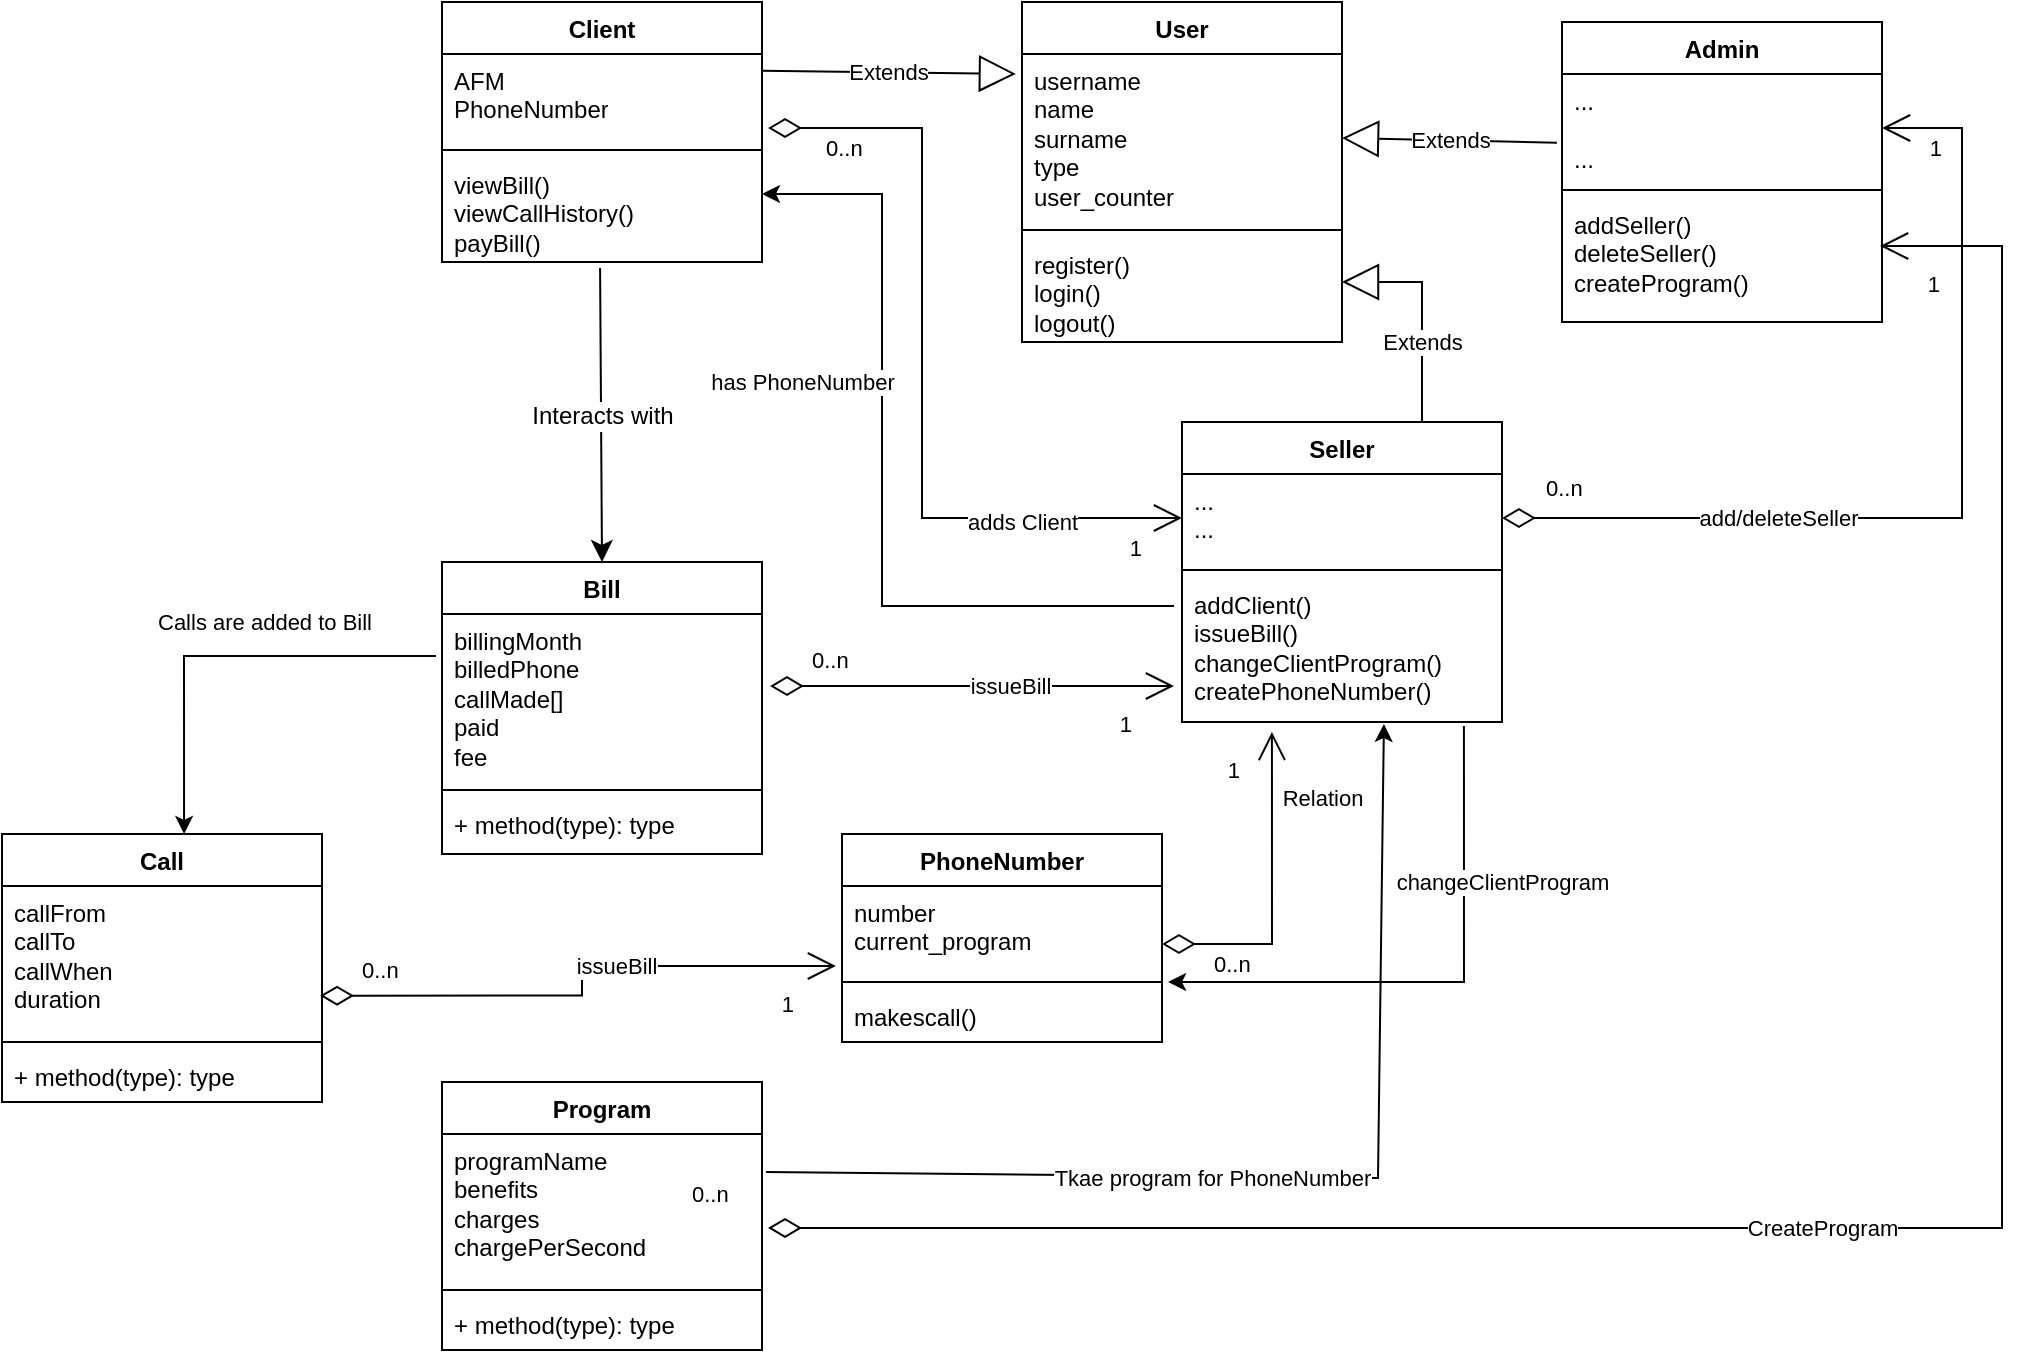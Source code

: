 <mxfile version="24.2.3" type="github">
  <diagram id="C5RBs43oDa-KdzZeNtuy" name="Page-1">
    <mxGraphModel dx="2261" dy="709" grid="1" gridSize="10" guides="1" tooltips="1" connect="1" arrows="1" fold="1" page="1" pageScale="1" pageWidth="827" pageHeight="1169" math="0" shadow="0">
      <root>
        <mxCell id="WIyWlLk6GJQsqaUBKTNV-0" />
        <mxCell id="WIyWlLk6GJQsqaUBKTNV-1" parent="WIyWlLk6GJQsqaUBKTNV-0" />
        <mxCell id="PQQsiV7FaaH9W0I3lToX-6" value="User" style="swimlane;fontStyle=1;align=center;verticalAlign=top;childLayout=stackLayout;horizontal=1;startSize=26;horizontalStack=0;resizeParent=1;resizeParentMax=0;resizeLast=0;collapsible=1;marginBottom=0;whiteSpace=wrap;html=1;" parent="WIyWlLk6GJQsqaUBKTNV-1" vertex="1">
          <mxGeometry x="320" y="40" width="160" height="170" as="geometry">
            <mxRectangle x="254" y="150" width="100" height="30" as="alternateBounds" />
          </mxGeometry>
        </mxCell>
        <mxCell id="PQQsiV7FaaH9W0I3lToX-7" value="username&lt;div&gt;name&lt;/div&gt;&lt;div&gt;surname&lt;/div&gt;&lt;div&gt;type&lt;/div&gt;&lt;div&gt;user_counter&lt;/div&gt;" style="text;strokeColor=none;fillColor=none;align=left;verticalAlign=top;spacingLeft=4;spacingRight=4;overflow=hidden;rotatable=0;points=[[0,0.5],[1,0.5]];portConstraint=eastwest;whiteSpace=wrap;html=1;" parent="PQQsiV7FaaH9W0I3lToX-6" vertex="1">
          <mxGeometry y="26" width="160" height="84" as="geometry" />
        </mxCell>
        <mxCell id="PQQsiV7FaaH9W0I3lToX-8" value="" style="line;strokeWidth=1;fillColor=none;align=left;verticalAlign=middle;spacingTop=-1;spacingLeft=3;spacingRight=3;rotatable=0;labelPosition=right;points=[];portConstraint=eastwest;strokeColor=inherit;" parent="PQQsiV7FaaH9W0I3lToX-6" vertex="1">
          <mxGeometry y="110" width="160" height="8" as="geometry" />
        </mxCell>
        <mxCell id="PQQsiV7FaaH9W0I3lToX-9" value="register()&lt;div&gt;login()&lt;/div&gt;&lt;div&gt;logout()&lt;/div&gt;" style="text;strokeColor=none;fillColor=none;align=left;verticalAlign=top;spacingLeft=4;spacingRight=4;overflow=hidden;rotatable=0;points=[[0,0.5],[1,0.5]];portConstraint=eastwest;whiteSpace=wrap;html=1;" parent="PQQsiV7FaaH9W0I3lToX-6" vertex="1">
          <mxGeometry y="118" width="160" height="52" as="geometry" />
        </mxCell>
        <mxCell id="PQQsiV7FaaH9W0I3lToX-16" value="Admin" style="swimlane;fontStyle=1;align=center;verticalAlign=top;childLayout=stackLayout;horizontal=1;startSize=26;horizontalStack=0;resizeParent=1;resizeParentMax=0;resizeLast=0;collapsible=1;marginBottom=0;whiteSpace=wrap;html=1;" parent="WIyWlLk6GJQsqaUBKTNV-1" vertex="1">
          <mxGeometry x="590" y="50" width="160" height="150" as="geometry" />
        </mxCell>
        <mxCell id="PQQsiV7FaaH9W0I3lToX-17" value="...&lt;div&gt;&lt;br&gt;&lt;/div&gt;&lt;div&gt;...&lt;/div&gt;" style="text;strokeColor=none;fillColor=none;align=left;verticalAlign=top;spacingLeft=4;spacingRight=4;overflow=hidden;rotatable=0;points=[[0,0.5],[1,0.5]];portConstraint=eastwest;whiteSpace=wrap;html=1;" parent="PQQsiV7FaaH9W0I3lToX-16" vertex="1">
          <mxGeometry y="26" width="160" height="54" as="geometry" />
        </mxCell>
        <mxCell id="PQQsiV7FaaH9W0I3lToX-18" value="" style="line;strokeWidth=1;fillColor=none;align=left;verticalAlign=middle;spacingTop=-1;spacingLeft=3;spacingRight=3;rotatable=0;labelPosition=right;points=[];portConstraint=eastwest;strokeColor=inherit;" parent="PQQsiV7FaaH9W0I3lToX-16" vertex="1">
          <mxGeometry y="80" width="160" height="8" as="geometry" />
        </mxCell>
        <mxCell id="PQQsiV7FaaH9W0I3lToX-19" value="addSeller()&lt;div&gt;deleteSeller()&lt;/div&gt;&lt;div&gt;createProgram()&lt;/div&gt;" style="text;strokeColor=none;fillColor=none;align=left;verticalAlign=top;spacingLeft=4;spacingRight=4;overflow=hidden;rotatable=0;points=[[0,0.5],[1,0.5]];portConstraint=eastwest;whiteSpace=wrap;html=1;" parent="PQQsiV7FaaH9W0I3lToX-16" vertex="1">
          <mxGeometry y="88" width="160" height="62" as="geometry" />
        </mxCell>
        <mxCell id="PQQsiV7FaaH9W0I3lToX-20" value="Client" style="swimlane;fontStyle=1;align=center;verticalAlign=top;childLayout=stackLayout;horizontal=1;startSize=26;horizontalStack=0;resizeParent=1;resizeParentMax=0;resizeLast=0;collapsible=1;marginBottom=0;whiteSpace=wrap;html=1;" parent="WIyWlLk6GJQsqaUBKTNV-1" vertex="1">
          <mxGeometry x="30" y="40" width="160" height="130" as="geometry" />
        </mxCell>
        <mxCell id="PQQsiV7FaaH9W0I3lToX-21" value="AFM&lt;div&gt;PhoneNumber&lt;/div&gt;&lt;div&gt;&lt;br&gt;&lt;/div&gt;" style="text;strokeColor=none;fillColor=none;align=left;verticalAlign=top;spacingLeft=4;spacingRight=4;overflow=hidden;rotatable=0;points=[[0,0.5],[1,0.5]];portConstraint=eastwest;whiteSpace=wrap;html=1;" parent="PQQsiV7FaaH9W0I3lToX-20" vertex="1">
          <mxGeometry y="26" width="160" height="44" as="geometry" />
        </mxCell>
        <mxCell id="PQQsiV7FaaH9W0I3lToX-22" value="" style="line;strokeWidth=1;fillColor=none;align=left;verticalAlign=middle;spacingTop=-1;spacingLeft=3;spacingRight=3;rotatable=0;labelPosition=right;points=[];portConstraint=eastwest;strokeColor=inherit;" parent="PQQsiV7FaaH9W0I3lToX-20" vertex="1">
          <mxGeometry y="70" width="160" height="8" as="geometry" />
        </mxCell>
        <mxCell id="PQQsiV7FaaH9W0I3lToX-23" value="viewBill()&lt;div&gt;viewCallHistory()&lt;/div&gt;&lt;div&gt;payBill()&lt;/div&gt;" style="text;strokeColor=none;fillColor=none;align=left;verticalAlign=top;spacingLeft=4;spacingRight=4;overflow=hidden;rotatable=0;points=[[0,0.5],[1,0.5]];portConstraint=eastwest;whiteSpace=wrap;html=1;" parent="PQQsiV7FaaH9W0I3lToX-20" vertex="1">
          <mxGeometry y="78" width="160" height="52" as="geometry" />
        </mxCell>
        <mxCell id="PQQsiV7FaaH9W0I3lToX-24" value="Seller" style="swimlane;fontStyle=1;align=center;verticalAlign=top;childLayout=stackLayout;horizontal=1;startSize=26;horizontalStack=0;resizeParent=1;resizeParentMax=0;resizeLast=0;collapsible=1;marginBottom=0;whiteSpace=wrap;html=1;" parent="WIyWlLk6GJQsqaUBKTNV-1" vertex="1">
          <mxGeometry x="400" y="250" width="160" height="150" as="geometry" />
        </mxCell>
        <mxCell id="PQQsiV7FaaH9W0I3lToX-25" value="...&lt;div&gt;...&lt;/div&gt;" style="text;strokeColor=none;fillColor=none;align=left;verticalAlign=top;spacingLeft=4;spacingRight=4;overflow=hidden;rotatable=0;points=[[0,0.5],[1,0.5]];portConstraint=eastwest;whiteSpace=wrap;html=1;" parent="PQQsiV7FaaH9W0I3lToX-24" vertex="1">
          <mxGeometry y="26" width="160" height="44" as="geometry" />
        </mxCell>
        <mxCell id="PQQsiV7FaaH9W0I3lToX-26" value="" style="line;strokeWidth=1;fillColor=none;align=left;verticalAlign=middle;spacingTop=-1;spacingLeft=3;spacingRight=3;rotatable=0;labelPosition=right;points=[];portConstraint=eastwest;strokeColor=inherit;" parent="PQQsiV7FaaH9W0I3lToX-24" vertex="1">
          <mxGeometry y="70" width="160" height="8" as="geometry" />
        </mxCell>
        <mxCell id="PQQsiV7FaaH9W0I3lToX-27" value="addClient()&lt;div&gt;issueBill()&lt;/div&gt;&lt;div&gt;changeClientProgram()&lt;br&gt;createPhoneNumber()&lt;/div&gt;&lt;div&gt;&lt;br&gt;&lt;/div&gt;" style="text;strokeColor=none;fillColor=none;align=left;verticalAlign=top;spacingLeft=4;spacingRight=4;overflow=hidden;rotatable=0;points=[[0,0.5],[1,0.5]];portConstraint=eastwest;whiteSpace=wrap;html=1;" parent="PQQsiV7FaaH9W0I3lToX-24" vertex="1">
          <mxGeometry y="78" width="160" height="72" as="geometry" />
        </mxCell>
        <mxCell id="PQQsiV7FaaH9W0I3lToX-28" value="Extends" style="endArrow=block;endSize=16;endFill=0;html=1;rounded=0;exitX=0.999;exitY=0.19;exitDx=0;exitDy=0;exitPerimeter=0;entryX=-0.019;entryY=0.119;entryDx=0;entryDy=0;entryPerimeter=0;" parent="WIyWlLk6GJQsqaUBKTNV-1" source="PQQsiV7FaaH9W0I3lToX-21" target="PQQsiV7FaaH9W0I3lToX-7" edge="1">
          <mxGeometry width="160" relative="1" as="geometry">
            <mxPoint x="194" y="100" as="sourcePoint" />
            <mxPoint x="320" y="74" as="targetPoint" />
            <Array as="points" />
          </mxGeometry>
        </mxCell>
        <mxCell id="PQQsiV7FaaH9W0I3lToX-29" value="Extends" style="endArrow=block;endSize=16;endFill=0;html=1;rounded=0;exitX=0.75;exitY=0;exitDx=0;exitDy=0;" parent="WIyWlLk6GJQsqaUBKTNV-1" source="PQQsiV7FaaH9W0I3lToX-24" edge="1">
          <mxGeometry x="-0.273" width="160" relative="1" as="geometry">
            <mxPoint x="470" y="524.24" as="sourcePoint" />
            <mxPoint x="480" y="180" as="targetPoint" />
            <Array as="points">
              <mxPoint x="520" y="180" />
            </Array>
            <mxPoint as="offset" />
          </mxGeometry>
        </mxCell>
        <mxCell id="PQQsiV7FaaH9W0I3lToX-30" value="Extends" style="endArrow=block;endSize=16;endFill=0;html=1;rounded=0;entryX=1;entryY=0.5;entryDx=0;entryDy=0;exitX=-0.016;exitY=0.636;exitDx=0;exitDy=0;exitPerimeter=0;" parent="WIyWlLk6GJQsqaUBKTNV-1" source="PQQsiV7FaaH9W0I3lToX-17" target="PQQsiV7FaaH9W0I3lToX-7" edge="1">
          <mxGeometry width="160" relative="1" as="geometry">
            <mxPoint x="590" y="108" as="sourcePoint" />
            <mxPoint x="634" y="310" as="targetPoint" />
          </mxGeometry>
        </mxCell>
        <mxCell id="PQQsiV7FaaH9W0I3lToX-31" value="PhoneNumber" style="swimlane;fontStyle=1;align=center;verticalAlign=top;childLayout=stackLayout;horizontal=1;startSize=26;horizontalStack=0;resizeParent=1;resizeParentMax=0;resizeLast=0;collapsible=1;marginBottom=0;whiteSpace=wrap;html=1;" parent="WIyWlLk6GJQsqaUBKTNV-1" vertex="1">
          <mxGeometry x="230" y="456" width="160" height="104" as="geometry" />
        </mxCell>
        <mxCell id="PQQsiV7FaaH9W0I3lToX-32" value="&lt;div&gt;number&lt;/div&gt;&lt;div&gt;current_program&lt;/div&gt;" style="text;strokeColor=none;fillColor=none;align=left;verticalAlign=top;spacingLeft=4;spacingRight=4;overflow=hidden;rotatable=0;points=[[0,0.5],[1,0.5]];portConstraint=eastwest;whiteSpace=wrap;html=1;" parent="PQQsiV7FaaH9W0I3lToX-31" vertex="1">
          <mxGeometry y="26" width="160" height="44" as="geometry" />
        </mxCell>
        <mxCell id="PQQsiV7FaaH9W0I3lToX-33" value="" style="line;strokeWidth=1;fillColor=none;align=left;verticalAlign=middle;spacingTop=-1;spacingLeft=3;spacingRight=3;rotatable=0;labelPosition=right;points=[];portConstraint=eastwest;strokeColor=inherit;" parent="PQQsiV7FaaH9W0I3lToX-31" vertex="1">
          <mxGeometry y="70" width="160" height="8" as="geometry" />
        </mxCell>
        <mxCell id="PQQsiV7FaaH9W0I3lToX-34" value="makescall()" style="text;strokeColor=none;fillColor=none;align=left;verticalAlign=top;spacingLeft=4;spacingRight=4;overflow=hidden;rotatable=0;points=[[0,0.5],[1,0.5]];portConstraint=eastwest;whiteSpace=wrap;html=1;" parent="PQQsiV7FaaH9W0I3lToX-31" vertex="1">
          <mxGeometry y="78" width="160" height="26" as="geometry" />
        </mxCell>
        <mxCell id="PQQsiV7FaaH9W0I3lToX-35" value="Program" style="swimlane;fontStyle=1;align=center;verticalAlign=top;childLayout=stackLayout;horizontal=1;startSize=26;horizontalStack=0;resizeParent=1;resizeParentMax=0;resizeLast=0;collapsible=1;marginBottom=0;whiteSpace=wrap;html=1;" parent="WIyWlLk6GJQsqaUBKTNV-1" vertex="1">
          <mxGeometry x="30" y="580" width="160" height="134" as="geometry" />
        </mxCell>
        <mxCell id="PQQsiV7FaaH9W0I3lToX-36" value="programName&lt;div&gt;benefits&lt;/div&gt;&lt;div&gt;charges&lt;/div&gt;&lt;div&gt;chargePerSecond&lt;/div&gt;" style="text;strokeColor=none;fillColor=none;align=left;verticalAlign=top;spacingLeft=4;spacingRight=4;overflow=hidden;rotatable=0;points=[[0,0.5],[1,0.5]];portConstraint=eastwest;whiteSpace=wrap;html=1;" parent="PQQsiV7FaaH9W0I3lToX-35" vertex="1">
          <mxGeometry y="26" width="160" height="74" as="geometry" />
        </mxCell>
        <mxCell id="PQQsiV7FaaH9W0I3lToX-37" value="" style="line;strokeWidth=1;fillColor=none;align=left;verticalAlign=middle;spacingTop=-1;spacingLeft=3;spacingRight=3;rotatable=0;labelPosition=right;points=[];portConstraint=eastwest;strokeColor=inherit;" parent="PQQsiV7FaaH9W0I3lToX-35" vertex="1">
          <mxGeometry y="100" width="160" height="8" as="geometry" />
        </mxCell>
        <mxCell id="PQQsiV7FaaH9W0I3lToX-38" value="+ method(type): type" style="text;strokeColor=none;fillColor=none;align=left;verticalAlign=top;spacingLeft=4;spacingRight=4;overflow=hidden;rotatable=0;points=[[0,0.5],[1,0.5]];portConstraint=eastwest;whiteSpace=wrap;html=1;" parent="PQQsiV7FaaH9W0I3lToX-35" vertex="1">
          <mxGeometry y="108" width="160" height="26" as="geometry" />
        </mxCell>
        <mxCell id="PQQsiV7FaaH9W0I3lToX-39" value="Call" style="swimlane;fontStyle=1;align=center;verticalAlign=top;childLayout=stackLayout;horizontal=1;startSize=26;horizontalStack=0;resizeParent=1;resizeParentMax=0;resizeLast=0;collapsible=1;marginBottom=0;whiteSpace=wrap;html=1;" parent="WIyWlLk6GJQsqaUBKTNV-1" vertex="1">
          <mxGeometry x="-190" y="456" width="160" height="134" as="geometry" />
        </mxCell>
        <mxCell id="PQQsiV7FaaH9W0I3lToX-40" value="callFrom&lt;div&gt;callTo&lt;/div&gt;&lt;div&gt;callWhen&lt;/div&gt;&lt;div&gt;duration&lt;/div&gt;" style="text;strokeColor=none;fillColor=none;align=left;verticalAlign=top;spacingLeft=4;spacingRight=4;overflow=hidden;rotatable=0;points=[[0,0.5],[1,0.5]];portConstraint=eastwest;whiteSpace=wrap;html=1;" parent="PQQsiV7FaaH9W0I3lToX-39" vertex="1">
          <mxGeometry y="26" width="160" height="74" as="geometry" />
        </mxCell>
        <mxCell id="PQQsiV7FaaH9W0I3lToX-41" value="" style="line;strokeWidth=1;fillColor=none;align=left;verticalAlign=middle;spacingTop=-1;spacingLeft=3;spacingRight=3;rotatable=0;labelPosition=right;points=[];portConstraint=eastwest;strokeColor=inherit;" parent="PQQsiV7FaaH9W0I3lToX-39" vertex="1">
          <mxGeometry y="100" width="160" height="8" as="geometry" />
        </mxCell>
        <mxCell id="PQQsiV7FaaH9W0I3lToX-42" value="+ method(type): type" style="text;strokeColor=none;fillColor=none;align=left;verticalAlign=top;spacingLeft=4;spacingRight=4;overflow=hidden;rotatable=0;points=[[0,0.5],[1,0.5]];portConstraint=eastwest;whiteSpace=wrap;html=1;" parent="PQQsiV7FaaH9W0I3lToX-39" vertex="1">
          <mxGeometry y="108" width="160" height="26" as="geometry" />
        </mxCell>
        <mxCell id="PQQsiV7FaaH9W0I3lToX-43" value="Bill" style="swimlane;fontStyle=1;align=center;verticalAlign=top;childLayout=stackLayout;horizontal=1;startSize=26;horizontalStack=0;resizeParent=1;resizeParentMax=0;resizeLast=0;collapsible=1;marginBottom=0;whiteSpace=wrap;html=1;" parent="WIyWlLk6GJQsqaUBKTNV-1" vertex="1">
          <mxGeometry x="30" y="320" width="160" height="146" as="geometry" />
        </mxCell>
        <mxCell id="PQQsiV7FaaH9W0I3lToX-44" value="billingMonth&lt;div&gt;billedPhone&lt;/div&gt;&lt;div&gt;callMade[]&lt;/div&gt;&lt;div&gt;paid&lt;/div&gt;&lt;div&gt;fee&lt;/div&gt;" style="text;strokeColor=none;fillColor=none;align=left;verticalAlign=top;spacingLeft=4;spacingRight=4;overflow=hidden;rotatable=0;points=[[0,0.5],[1,0.5]];portConstraint=eastwest;whiteSpace=wrap;html=1;" parent="PQQsiV7FaaH9W0I3lToX-43" vertex="1">
          <mxGeometry y="26" width="160" height="84" as="geometry" />
        </mxCell>
        <mxCell id="PQQsiV7FaaH9W0I3lToX-45" value="" style="line;strokeWidth=1;fillColor=none;align=left;verticalAlign=middle;spacingTop=-1;spacingLeft=3;spacingRight=3;rotatable=0;labelPosition=right;points=[];portConstraint=eastwest;strokeColor=inherit;" parent="PQQsiV7FaaH9W0I3lToX-43" vertex="1">
          <mxGeometry y="110" width="160" height="8" as="geometry" />
        </mxCell>
        <mxCell id="PQQsiV7FaaH9W0I3lToX-46" value="+ method(type): type" style="text;strokeColor=none;fillColor=none;align=left;verticalAlign=top;spacingLeft=4;spacingRight=4;overflow=hidden;rotatable=0;points=[[0,0.5],[1,0.5]];portConstraint=eastwest;whiteSpace=wrap;html=1;" parent="PQQsiV7FaaH9W0I3lToX-43" vertex="1">
          <mxGeometry y="118" width="160" height="28" as="geometry" />
        </mxCell>
        <mxCell id="S9b0oIYNmGxssWFGSMph-13" value="add/deleteSeller" style="endArrow=open;html=1;endSize=12;startArrow=diamondThin;startSize=14;startFill=0;edgeStyle=orthogonalEdgeStyle;rounded=0;exitX=1;exitY=0.5;exitDx=0;exitDy=0;entryX=1;entryY=0.5;entryDx=0;entryDy=0;" parent="WIyWlLk6GJQsqaUBKTNV-1" source="PQQsiV7FaaH9W0I3lToX-25" target="PQQsiV7FaaH9W0I3lToX-17" edge="1">
          <mxGeometry x="-0.406" relative="1" as="geometry">
            <mxPoint x="750" y="410" as="sourcePoint" />
            <mxPoint x="910" y="410" as="targetPoint" />
            <Array as="points">
              <mxPoint x="790" y="298" />
              <mxPoint x="790" y="103" />
            </Array>
            <mxPoint as="offset" />
          </mxGeometry>
        </mxCell>
        <mxCell id="S9b0oIYNmGxssWFGSMph-14" value="0..n" style="edgeLabel;resizable=0;html=1;align=left;verticalAlign=top;" parent="S9b0oIYNmGxssWFGSMph-13" connectable="0" vertex="1">
          <mxGeometry x="-1" relative="1" as="geometry">
            <mxPoint x="20" y="-28" as="offset" />
          </mxGeometry>
        </mxCell>
        <mxCell id="S9b0oIYNmGxssWFGSMph-15" value="1" style="edgeLabel;resizable=0;html=1;align=right;verticalAlign=top;" parent="S9b0oIYNmGxssWFGSMph-13" connectable="0" vertex="1">
          <mxGeometry x="1" relative="1" as="geometry">
            <mxPoint x="30" y="-3" as="offset" />
          </mxGeometry>
        </mxCell>
        <mxCell id="S9b0oIYNmGxssWFGSMph-16" value="adds Client" style="endArrow=open;html=1;endSize=12;startArrow=diamondThin;startSize=14;startFill=0;edgeStyle=orthogonalEdgeStyle;rounded=0;entryX=0;entryY=0.5;entryDx=0;entryDy=0;exitX=1.019;exitY=0.841;exitDx=0;exitDy=0;exitPerimeter=0;" parent="WIyWlLk6GJQsqaUBKTNV-1" source="PQQsiV7FaaH9W0I3lToX-21" target="PQQsiV7FaaH9W0I3lToX-25" edge="1">
          <mxGeometry x="0.602" y="-2" relative="1" as="geometry">
            <mxPoint x="290" y="150" as="sourcePoint" />
            <mxPoint x="350" y="110" as="targetPoint" />
            <Array as="points">
              <mxPoint x="270" y="103" />
              <mxPoint x="270" y="298" />
            </Array>
            <mxPoint as="offset" />
          </mxGeometry>
        </mxCell>
        <mxCell id="S9b0oIYNmGxssWFGSMph-17" value="0..n" style="edgeLabel;resizable=0;html=1;align=left;verticalAlign=top;" parent="S9b0oIYNmGxssWFGSMph-16" connectable="0" vertex="1">
          <mxGeometry x="-1" relative="1" as="geometry">
            <mxPoint x="27" y="-3" as="offset" />
          </mxGeometry>
        </mxCell>
        <mxCell id="S9b0oIYNmGxssWFGSMph-18" value="1" style="edgeLabel;resizable=0;html=1;align=right;verticalAlign=top;" parent="S9b0oIYNmGxssWFGSMph-16" connectable="0" vertex="1">
          <mxGeometry x="1" relative="1" as="geometry">
            <mxPoint x="-20" y="2" as="offset" />
          </mxGeometry>
        </mxCell>
        <mxCell id="S9b0oIYNmGxssWFGSMph-22" value="Relation" style="endArrow=open;html=1;endSize=12;startArrow=diamondThin;startSize=14;startFill=0;edgeStyle=orthogonalEdgeStyle;rounded=0;exitX=1;exitY=0.659;exitDx=0;exitDy=0;entryX=0.281;entryY=1.069;entryDx=0;entryDy=0;exitPerimeter=0;entryPerimeter=0;" parent="WIyWlLk6GJQsqaUBKTNV-1" source="PQQsiV7FaaH9W0I3lToX-32" target="PQQsiV7FaaH9W0I3lToX-27" edge="1">
          <mxGeometry x="0.587" y="-25" relative="1" as="geometry">
            <mxPoint x="320" y="360" as="sourcePoint" />
            <mxPoint x="530" y="310" as="targetPoint" />
            <Array as="points">
              <mxPoint x="445" y="511" />
            </Array>
            <mxPoint as="offset" />
          </mxGeometry>
        </mxCell>
        <mxCell id="S9b0oIYNmGxssWFGSMph-23" value="0..n" style="edgeLabel;resizable=0;html=1;align=left;verticalAlign=top;" parent="S9b0oIYNmGxssWFGSMph-22" connectable="0" vertex="1">
          <mxGeometry x="-1" relative="1" as="geometry">
            <mxPoint x="24" y="-3" as="offset" />
          </mxGeometry>
        </mxCell>
        <mxCell id="S9b0oIYNmGxssWFGSMph-24" value="1" style="edgeLabel;resizable=0;html=1;align=right;verticalAlign=top;" parent="S9b0oIYNmGxssWFGSMph-22" connectable="0" vertex="1">
          <mxGeometry x="1" relative="1" as="geometry">
            <mxPoint x="-15" y="6" as="offset" />
          </mxGeometry>
        </mxCell>
        <mxCell id="FqNcEAtLq2740I8LnWUh-6" value="issueBill" style="endArrow=open;html=1;endSize=12;startArrow=diamondThin;startSize=14;startFill=0;edgeStyle=orthogonalEdgeStyle;rounded=0;exitX=1.025;exitY=0.429;exitDx=0;exitDy=0;exitPerimeter=0;entryX=-0.025;entryY=0.75;entryDx=0;entryDy=0;entryPerimeter=0;" parent="WIyWlLk6GJQsqaUBKTNV-1" source="PQQsiV7FaaH9W0I3lToX-44" target="PQQsiV7FaaH9W0I3lToX-27" edge="1">
          <mxGeometry x="0.193" relative="1" as="geometry">
            <mxPoint x="230" y="400" as="sourcePoint" />
            <mxPoint x="360" y="430" as="targetPoint" />
            <Array as="points" />
            <mxPoint as="offset" />
          </mxGeometry>
        </mxCell>
        <mxCell id="FqNcEAtLq2740I8LnWUh-7" value="0..n" style="edgeLabel;resizable=0;html=1;align=left;verticalAlign=top;" parent="FqNcEAtLq2740I8LnWUh-6" connectable="0" vertex="1">
          <mxGeometry x="-1" relative="1" as="geometry">
            <mxPoint x="19" y="-26" as="offset" />
          </mxGeometry>
        </mxCell>
        <mxCell id="FqNcEAtLq2740I8LnWUh-8" value="1" style="edgeLabel;resizable=0;html=1;align=right;verticalAlign=top;" parent="FqNcEAtLq2740I8LnWUh-6" connectable="0" vertex="1">
          <mxGeometry x="1" relative="1" as="geometry">
            <mxPoint x="-20" y="6" as="offset" />
          </mxGeometry>
        </mxCell>
        <mxCell id="FqNcEAtLq2740I8LnWUh-9" value="CreateProgram" style="endArrow=open;html=1;endSize=12;startArrow=diamondThin;startSize=14;startFill=0;edgeStyle=orthogonalEdgeStyle;rounded=0;entryX=0.994;entryY=0.387;entryDx=0;entryDy=0;entryPerimeter=0;exitX=1.019;exitY=0.635;exitDx=0;exitDy=0;exitPerimeter=0;" parent="WIyWlLk6GJQsqaUBKTNV-1" source="PQQsiV7FaaH9W0I3lToX-36" target="PQQsiV7FaaH9W0I3lToX-19" edge="1">
          <mxGeometry x="-0.098" relative="1" as="geometry">
            <mxPoint x="230" y="660" as="sourcePoint" />
            <mxPoint x="690" y="250" as="targetPoint" />
            <Array as="points">
              <mxPoint x="810" y="653" />
              <mxPoint x="810" y="162" />
            </Array>
            <mxPoint as="offset" />
          </mxGeometry>
        </mxCell>
        <mxCell id="FqNcEAtLq2740I8LnWUh-10" value="0..n" style="edgeLabel;resizable=0;html=1;align=left;verticalAlign=top;" parent="FqNcEAtLq2740I8LnWUh-9" connectable="0" vertex="1">
          <mxGeometry x="-1" relative="1" as="geometry">
            <mxPoint x="-40" y="-30" as="offset" />
          </mxGeometry>
        </mxCell>
        <mxCell id="FqNcEAtLq2740I8LnWUh-11" value="1" style="edgeLabel;resizable=0;html=1;align=right;verticalAlign=top;" parent="FqNcEAtLq2740I8LnWUh-9" connectable="0" vertex="1">
          <mxGeometry x="1" relative="1" as="geometry">
            <mxPoint x="31" y="6" as="offset" />
          </mxGeometry>
        </mxCell>
        <mxCell id="FqNcEAtLq2740I8LnWUh-26" value="" style="endArrow=classic;html=1;rounded=0;fontSize=12;startSize=8;endSize=8;curved=1;exitX=0.494;exitY=1.058;exitDx=0;exitDy=0;exitPerimeter=0;entryX=0.5;entryY=0;entryDx=0;entryDy=0;" parent="WIyWlLk6GJQsqaUBKTNV-1" source="PQQsiV7FaaH9W0I3lToX-23" target="PQQsiV7FaaH9W0I3lToX-43" edge="1">
          <mxGeometry relative="1" as="geometry">
            <mxPoint x="80" y="240" as="sourcePoint" />
            <mxPoint x="180" y="240" as="targetPoint" />
          </mxGeometry>
        </mxCell>
        <mxCell id="FqNcEAtLq2740I8LnWUh-27" value="Interacts with" style="edgeLabel;resizable=0;html=1;fontSize=12;;align=center;verticalAlign=middle;" parent="FqNcEAtLq2740I8LnWUh-26" connectable="0" vertex="1">
          <mxGeometry relative="1" as="geometry" />
        </mxCell>
        <mxCell id="ZRw_U6qxjAQ-fMK9GYlp-0" value="issueBill" style="endArrow=open;html=1;endSize=12;startArrow=diamondThin;startSize=14;startFill=0;edgeStyle=orthogonalEdgeStyle;rounded=0;exitX=0.994;exitY=0.741;exitDx=0;exitDy=0;exitPerimeter=0;entryX=-0.019;entryY=0.909;entryDx=0;entryDy=0;entryPerimeter=0;" parent="WIyWlLk6GJQsqaUBKTNV-1" source="PQQsiV7FaaH9W0I3lToX-40" target="PQQsiV7FaaH9W0I3lToX-32" edge="1">
          <mxGeometry x="0.193" relative="1" as="geometry">
            <mxPoint x="-12" y="520" as="sourcePoint" />
            <mxPoint x="160" y="510" as="targetPoint" />
            <Array as="points" />
            <mxPoint as="offset" />
          </mxGeometry>
        </mxCell>
        <mxCell id="ZRw_U6qxjAQ-fMK9GYlp-1" value="0..n" style="edgeLabel;resizable=0;html=1;align=left;verticalAlign=top;" parent="ZRw_U6qxjAQ-fMK9GYlp-0" connectable="0" vertex="1">
          <mxGeometry x="-1" relative="1" as="geometry">
            <mxPoint x="19" y="-26" as="offset" />
          </mxGeometry>
        </mxCell>
        <mxCell id="ZRw_U6qxjAQ-fMK9GYlp-2" value="1" style="edgeLabel;resizable=0;html=1;align=right;verticalAlign=top;" parent="ZRw_U6qxjAQ-fMK9GYlp-0" connectable="0" vertex="1">
          <mxGeometry x="1" relative="1" as="geometry">
            <mxPoint x="-20" y="6" as="offset" />
          </mxGeometry>
        </mxCell>
        <mxCell id="ZRw_U6qxjAQ-fMK9GYlp-3" value="" style="endArrow=classic;html=1;rounded=0;entryX=0.569;entryY=0;entryDx=0;entryDy=0;entryPerimeter=0;exitX=-0.019;exitY=0.25;exitDx=0;exitDy=0;exitPerimeter=0;" parent="WIyWlLk6GJQsqaUBKTNV-1" source="PQQsiV7FaaH9W0I3lToX-44" target="PQQsiV7FaaH9W0I3lToX-39" edge="1">
          <mxGeometry relative="1" as="geometry">
            <mxPoint x="-160" y="320" as="sourcePoint" />
            <mxPoint x="-60" y="320" as="targetPoint" />
            <Array as="points">
              <mxPoint x="-99" y="367" />
            </Array>
          </mxGeometry>
        </mxCell>
        <mxCell id="ZRw_U6qxjAQ-fMK9GYlp-4" value="Calls are added to Bill" style="edgeLabel;resizable=0;html=1;;align=center;verticalAlign=middle;" parent="ZRw_U6qxjAQ-fMK9GYlp-3" connectable="0" vertex="1">
          <mxGeometry relative="1" as="geometry">
            <mxPoint x="21" y="-17" as="offset" />
          </mxGeometry>
        </mxCell>
        <mxCell id="7mp21v4PdJmZDxbPtNOf-0" value="" style="endArrow=classic;html=1;rounded=0;exitX=0.881;exitY=1.028;exitDx=0;exitDy=0;exitPerimeter=0;entryX=1.019;entryY=-0.154;entryDx=0;entryDy=0;entryPerimeter=0;" edge="1" parent="WIyWlLk6GJQsqaUBKTNV-1" source="PQQsiV7FaaH9W0I3lToX-27" target="PQQsiV7FaaH9W0I3lToX-34">
          <mxGeometry relative="1" as="geometry">
            <mxPoint x="480" y="530" as="sourcePoint" />
            <mxPoint x="580" y="530" as="targetPoint" />
            <Array as="points">
              <mxPoint x="541" y="530" />
            </Array>
          </mxGeometry>
        </mxCell>
        <mxCell id="7mp21v4PdJmZDxbPtNOf-1" value="changeClientProgram" style="edgeLabel;resizable=0;html=1;;align=center;verticalAlign=middle;" connectable="0" vertex="1" parent="7mp21v4PdJmZDxbPtNOf-0">
          <mxGeometry relative="1" as="geometry">
            <mxPoint x="29" y="-50" as="offset" />
          </mxGeometry>
        </mxCell>
        <mxCell id="7mp21v4PdJmZDxbPtNOf-2" value="" style="endArrow=classic;html=1;rounded=0;exitX=1.013;exitY=0.257;exitDx=0;exitDy=0;exitPerimeter=0;entryX=0.631;entryY=1.014;entryDx=0;entryDy=0;entryPerimeter=0;" edge="1" parent="WIyWlLk6GJQsqaUBKTNV-1" source="PQQsiV7FaaH9W0I3lToX-36" target="PQQsiV7FaaH9W0I3lToX-27">
          <mxGeometry relative="1" as="geometry">
            <mxPoint x="498" y="500" as="sourcePoint" />
            <mxPoint x="350" y="628" as="targetPoint" />
            <Array as="points">
              <mxPoint x="498" y="628" />
            </Array>
          </mxGeometry>
        </mxCell>
        <mxCell id="7mp21v4PdJmZDxbPtNOf-3" value="Tkae program for PhoneNumber" style="edgeLabel;resizable=0;html=1;;align=center;verticalAlign=middle;" connectable="0" vertex="1" parent="7mp21v4PdJmZDxbPtNOf-2">
          <mxGeometry relative="1" as="geometry">
            <mxPoint x="-44" as="offset" />
          </mxGeometry>
        </mxCell>
        <mxCell id="7mp21v4PdJmZDxbPtNOf-4" value="" style="endArrow=classic;html=1;rounded=0;exitX=-0.025;exitY=0.194;exitDx=0;exitDy=0;exitPerimeter=0;entryX=1;entryY=0.346;entryDx=0;entryDy=0;entryPerimeter=0;" edge="1" parent="WIyWlLk6GJQsqaUBKTNV-1" source="PQQsiV7FaaH9W0I3lToX-27" target="PQQsiV7FaaH9W0I3lToX-23">
          <mxGeometry relative="1" as="geometry">
            <mxPoint x="-79" y="435.5" as="sourcePoint" />
            <mxPoint x="230" y="211.5" as="targetPoint" />
            <Array as="points">
              <mxPoint x="250" y="342" />
              <mxPoint x="250" y="136" />
            </Array>
          </mxGeometry>
        </mxCell>
        <mxCell id="7mp21v4PdJmZDxbPtNOf-5" value="has PhoneNumber" style="edgeLabel;resizable=0;html=1;;align=center;verticalAlign=middle;" connectable="0" vertex="1" parent="7mp21v4PdJmZDxbPtNOf-4">
          <mxGeometry relative="1" as="geometry">
            <mxPoint x="-40" y="-52" as="offset" />
          </mxGeometry>
        </mxCell>
      </root>
    </mxGraphModel>
  </diagram>
</mxfile>

